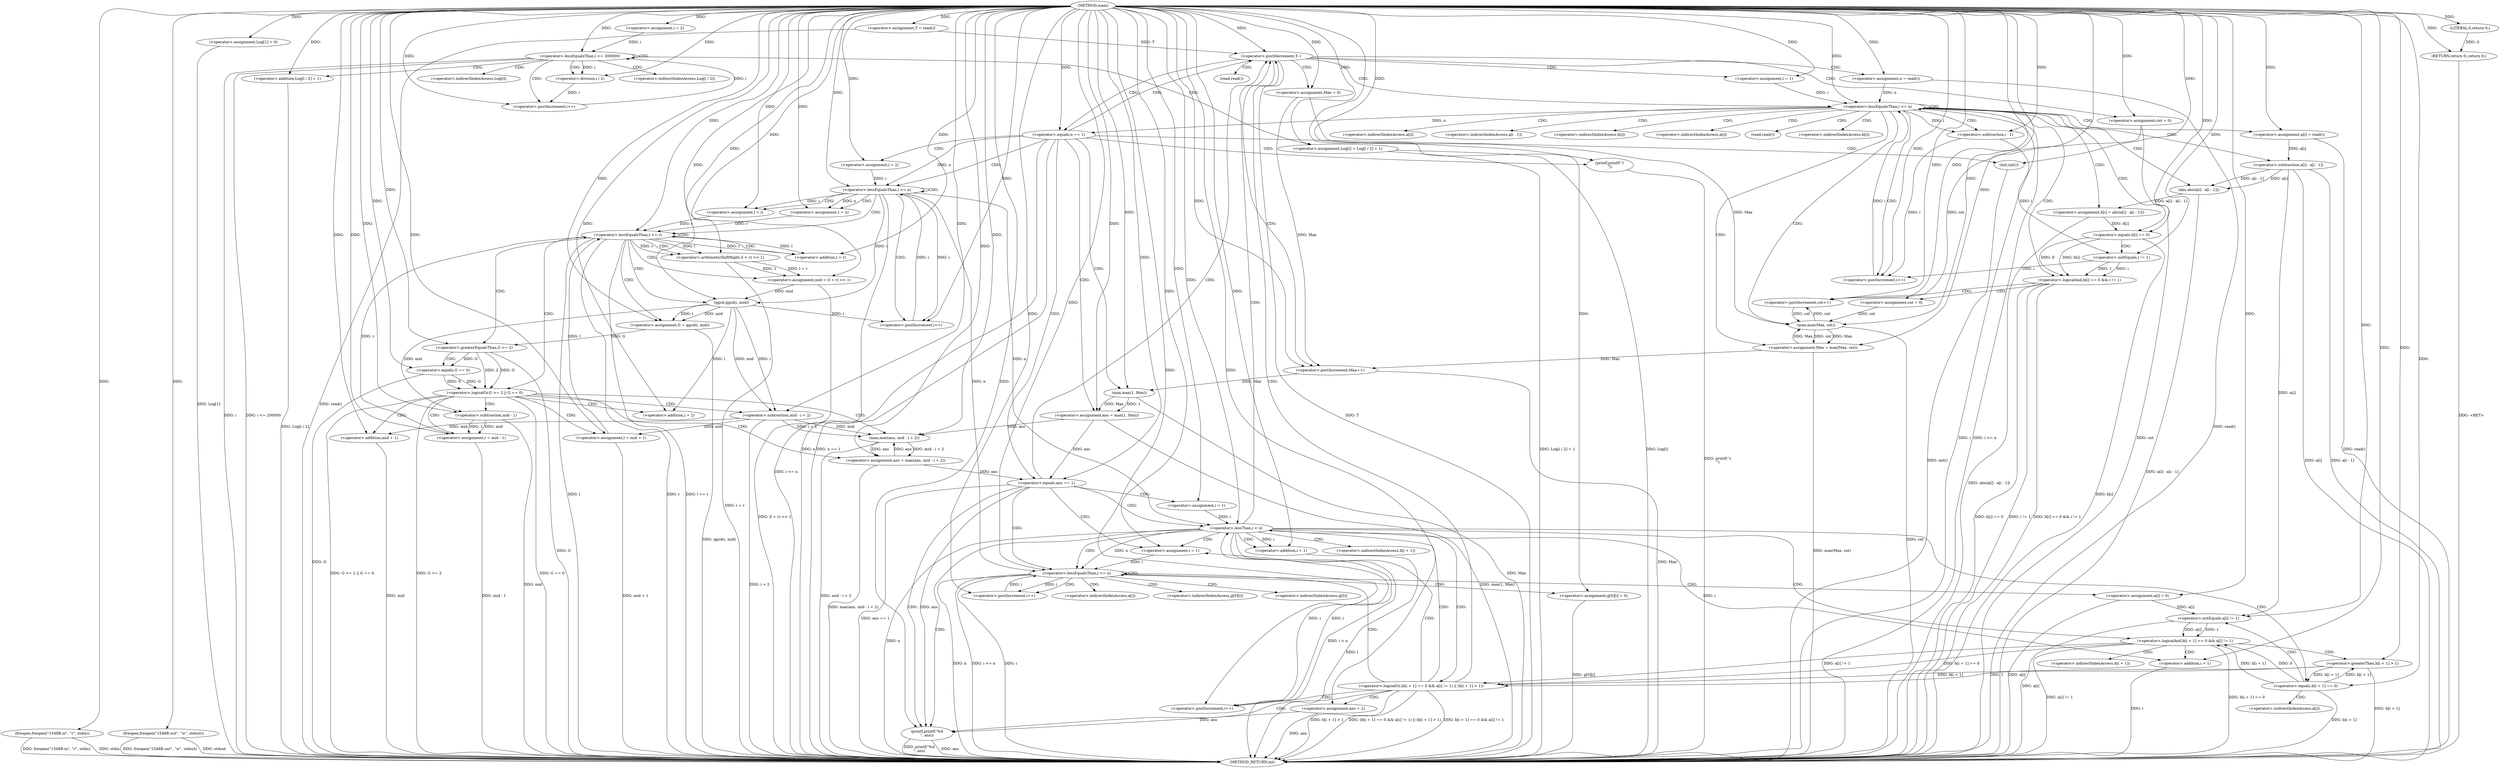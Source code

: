 digraph "main" {  
"1000340" [label = "(METHOD,main)" ]
"1000599" [label = "(METHOD_RETURN,int)" ]
"1000342" [label = "(freopen,freopen(\"1548B.in\", \"r\", stdin))" ]
"1000346" [label = "(freopen,freopen(\"1548B.out\", \"w\", stdout))" ]
"1000350" [label = "(<operator>.assignment,T = read())" ]
"1000353" [label = "(<operator>.assignment,Log[1] = 0)" ]
"1000597" [label = "(RETURN,return 0;,return 0;)" ]
"1000360" [label = "(<operator>.assignment,i = 2)" ]
"1000363" [label = "(<operator>.lessEqualsThan,i <= 200000)" ]
"1000366" [label = "(<operator>.postIncrement,i++)" ]
"1000368" [label = "(<operator>.assignment,Log[i] = Log[i / 2] + 1)" ]
"1000380" [label = "(<operator>.postDecrement,T--)" ]
"1000598" [label = "(LITERAL,0,return 0;)" ]
"1000383" [label = "(<operator>.assignment,n = read())" ]
"1000387" [label = "(<operator>.assignment,cnt = 0)" ]
"1000391" [label = "(<operator>.assignment,Max = 0)" ]
"1000445" [label = "(<operator>.postIncrement,Max++)" ]
"1000456" [label = "(<operator>.assignment,ans = max(1, Max))" ]
"1000461" [label = "(init,init())" ]
"1000594" [label = "(printf,printf(\"%d\n\", ans))" ]
"1000372" [label = "(<operator>.addition,Log[i / 2] + 1)" ]
"1000396" [label = "(<operator>.assignment,i = 1)" ]
"1000399" [label = "(<operator>.lessEqualsThan,i <= n)" ]
"1000402" [label = "(<operator>.postIncrement,i++)" ]
"1000448" [label = "(<operator>.equals,n == 1)" ]
"1000464" [label = "(<operator>.assignment,i = 2)" ]
"1000467" [label = "(<operator>.lessEqualsThan,i <= n)" ]
"1000470" [label = "(<operator>.postIncrement,i++)" ]
"1000530" [label = "(<operator>.equals,ans == 1)" ]
"1000573" [label = "(<operator>.assignment,i = 1)" ]
"1000576" [label = "(<operator>.lessEqualsThan,i <= n)" ]
"1000579" [label = "(<operator>.postIncrement,i++)" ]
"1000405" [label = "(<operator>.assignment,a[i] = read())" ]
"1000410" [label = "(<operator>.assignment,b[i] = abs(a[i] - a[i - 1]))" ]
"1000440" [label = "(<operator>.assignment,Max = max(Max, cnt))" ]
"1000452" [label = "(printf,printf(\"1\n\"))" ]
"1000458" [label = "(max,max(1, Max))" ]
"1000474" [label = "(<operator>.assignment,l = i)" ]
"1000478" [label = "(<operator>.assignment,r = n)" ]
"1000582" [label = "(<operator>.assignment,a[i] = 0)" ]
"1000587" [label = "(<operator>.assignment,g[0][i] = 0)" ]
"1000375" [label = "(<operator>.division,i / 2)" ]
"1000425" [label = "(<operator>.logicalAnd,b[i] == 0 && i != 1)" ]
"1000434" [label = "(<operator>.postIncrement,cnt++)" ]
"1000482" [label = "(<operator>.lessEqualsThan,l <= r)" ]
"1000536" [label = "(<operator>.assignment,i = 1)" ]
"1000539" [label = "(<operator>.lessThan,i < n)" ]
"1000542" [label = "(<operator>.postIncrement,i++)" ]
"1000414" [label = "(abs,abs(a[i] - a[i - 1]))" ]
"1000437" [label = "(<operator>.assignment,cnt = 0)" ]
"1000442" [label = "(max,max(Max, cnt))" ]
"1000487" [label = "(<operator>.assignment,mid = (l + r) >> 1)" ]
"1000495" [label = "(<operator>.assignment,G = qgcd(i, mid))" ]
"1000545" [label = "(<operator>.logicalOr,(b[i + 1] == 0 && a[i] != 1) || (b[i + 1] > 1))" ]
"1000415" [label = "(<operator>.subtraction,a[i] - a[i - 1])" ]
"1000426" [label = "(<operator>.equals,b[i] == 0)" ]
"1000431" [label = "(<operator>.notEquals,i != 1)" ]
"1000501" [label = "(<operator>.logicalOr,G >= 2 || G == 0)" ]
"1000567" [label = "(<operator>.assignment,ans = 2)" ]
"1000489" [label = "(<operator>.arithmeticShiftRight,(l + r) >> 1)" ]
"1000497" [label = "(qgcd,qgcd(i, mid))" ]
"1000509" [label = "(<operator>.assignment,ans = max(ans, mid - i + 2))" ]
"1000518" [label = "(<operator>.assignment,l = mid + 1)" ]
"1000524" [label = "(<operator>.assignment,r = mid - 1)" ]
"1000546" [label = "(<operator>.logicalAnd,b[i + 1] == 0 && a[i] != 1)" ]
"1000559" [label = "(<operator>.greaterThan,b[i + 1] > 1)" ]
"1000421" [label = "(<operator>.subtraction,i - 1)" ]
"1000490" [label = "(<operator>.addition,l + r)" ]
"1000502" [label = "(<operator>.greaterEqualsThan,G >= 2)" ]
"1000505" [label = "(<operator>.equals,G == 0)" ]
"1000547" [label = "(<operator>.equals,b[i + 1] == 0)" ]
"1000554" [label = "(<operator>.notEquals,a[i] != 1)" ]
"1000511" [label = "(max,max(ans, mid - i + 2))" ]
"1000520" [label = "(<operator>.addition,mid + 1)" ]
"1000526" [label = "(<operator>.subtraction,mid - 1)" ]
"1000562" [label = "(<operator>.addition,i + 1)" ]
"1000513" [label = "(<operator>.subtraction,mid - i + 2)" ]
"1000550" [label = "(<operator>.addition,i + 1)" ]
"1000515" [label = "(<operator>.addition,i + 2)" ]
"1000369" [label = "(<operator>.indirectIndexAccess,Log[i])" ]
"1000373" [label = "(<operator>.indirectIndexAccess,Log[i / 2])" ]
"1000385" [label = "(read,read())" ]
"1000406" [label = "(<operator>.indirectIndexAccess,a[i])" ]
"1000409" [label = "(read,read())" ]
"1000411" [label = "(<operator>.indirectIndexAccess,b[i])" ]
"1000583" [label = "(<operator>.indirectIndexAccess,a[i])" ]
"1000588" [label = "(<operator>.indirectIndexAccess,g[0][i])" ]
"1000589" [label = "(<operator>.indirectIndexAccess,g[0])" ]
"1000416" [label = "(<operator>.indirectIndexAccess,a[i])" ]
"1000419" [label = "(<operator>.indirectIndexAccess,a[i - 1])" ]
"1000427" [label = "(<operator>.indirectIndexAccess,b[i])" ]
"1000560" [label = "(<operator>.indirectIndexAccess,b[i + 1])" ]
"1000548" [label = "(<operator>.indirectIndexAccess,b[i + 1])" ]
"1000555" [label = "(<operator>.indirectIndexAccess,a[i])" ]
  "1000597" -> "1000599"  [ label = "DDG: <RET>"] 
  "1000342" -> "1000599"  [ label = "DDG: freopen(\"1548B.in\", \"r\", stdin)"] 
  "1000346" -> "1000599"  [ label = "DDG: freopen(\"1548B.out\", \"w\", stdout)"] 
  "1000350" -> "1000599"  [ label = "DDG: read()"] 
  "1000353" -> "1000599"  [ label = "DDG: Log[1]"] 
  "1000363" -> "1000599"  [ label = "DDG: i"] 
  "1000363" -> "1000599"  [ label = "DDG: i <= 200000"] 
  "1000380" -> "1000599"  [ label = "DDG: T"] 
  "1000383" -> "1000599"  [ label = "DDG: read()"] 
  "1000387" -> "1000599"  [ label = "DDG: cnt"] 
  "1000399" -> "1000599"  [ label = "DDG: i"] 
  "1000399" -> "1000599"  [ label = "DDG: i <= n"] 
  "1000445" -> "1000599"  [ label = "DDG: Max"] 
  "1000448" -> "1000599"  [ label = "DDG: n"] 
  "1000448" -> "1000599"  [ label = "DDG: n == 1"] 
  "1000458" -> "1000599"  [ label = "DDG: Max"] 
  "1000456" -> "1000599"  [ label = "DDG: max(1, Max)"] 
  "1000461" -> "1000599"  [ label = "DDG: init()"] 
  "1000467" -> "1000599"  [ label = "DDG: i <= n"] 
  "1000530" -> "1000599"  [ label = "DDG: ans == 1"] 
  "1000539" -> "1000599"  [ label = "DDG: n"] 
  "1000539" -> "1000599"  [ label = "DDG: i < n"] 
  "1000550" -> "1000599"  [ label = "DDG: i"] 
  "1000547" -> "1000599"  [ label = "DDG: b[i + 1]"] 
  "1000546" -> "1000599"  [ label = "DDG: b[i + 1] == 0"] 
  "1000554" -> "1000599"  [ label = "DDG: a[i]"] 
  "1000546" -> "1000599"  [ label = "DDG: a[i] != 1"] 
  "1000545" -> "1000599"  [ label = "DDG: b[i + 1] == 0 && a[i] != 1"] 
  "1000562" -> "1000599"  [ label = "DDG: i"] 
  "1000559" -> "1000599"  [ label = "DDG: b[i + 1]"] 
  "1000545" -> "1000599"  [ label = "DDG: b[i + 1] > 1"] 
  "1000545" -> "1000599"  [ label = "DDG: (b[i + 1] == 0 && a[i] != 1) || (b[i + 1] > 1)"] 
  "1000567" -> "1000599"  [ label = "DDG: ans"] 
  "1000576" -> "1000599"  [ label = "DDG: i"] 
  "1000576" -> "1000599"  [ label = "DDG: n"] 
  "1000576" -> "1000599"  [ label = "DDG: i <= n"] 
  "1000594" -> "1000599"  [ label = "DDG: ans"] 
  "1000594" -> "1000599"  [ label = "DDG: printf(\"%d\n\", ans)"] 
  "1000582" -> "1000599"  [ label = "DDG: a[i]"] 
  "1000587" -> "1000599"  [ label = "DDG: g[0][i]"] 
  "1000482" -> "1000599"  [ label = "DDG: l"] 
  "1000482" -> "1000599"  [ label = "DDG: r"] 
  "1000482" -> "1000599"  [ label = "DDG: l <= r"] 
  "1000489" -> "1000599"  [ label = "DDG: l + r"] 
  "1000487" -> "1000599"  [ label = "DDG: (l + r) >> 1"] 
  "1000495" -> "1000599"  [ label = "DDG: qgcd(i, mid)"] 
  "1000502" -> "1000599"  [ label = "DDG: G"] 
  "1000501" -> "1000599"  [ label = "DDG: G >= 2"] 
  "1000505" -> "1000599"  [ label = "DDG: G"] 
  "1000501" -> "1000599"  [ label = "DDG: G == 0"] 
  "1000501" -> "1000599"  [ label = "DDG: G >= 2 || G == 0"] 
  "1000526" -> "1000599"  [ label = "DDG: mid"] 
  "1000524" -> "1000599"  [ label = "DDG: mid - 1"] 
  "1000513" -> "1000599"  [ label = "DDG: i + 2"] 
  "1000511" -> "1000599"  [ label = "DDG: mid - i + 2"] 
  "1000509" -> "1000599"  [ label = "DDG: max(ans, mid - i + 2)"] 
  "1000520" -> "1000599"  [ label = "DDG: mid"] 
  "1000518" -> "1000599"  [ label = "DDG: mid + 1"] 
  "1000452" -> "1000599"  [ label = "DDG: printf(\"1\n\")"] 
  "1000405" -> "1000599"  [ label = "DDG: read()"] 
  "1000415" -> "1000599"  [ label = "DDG: a[i]"] 
  "1000415" -> "1000599"  [ label = "DDG: a[i - 1]"] 
  "1000414" -> "1000599"  [ label = "DDG: a[i] - a[i - 1]"] 
  "1000410" -> "1000599"  [ label = "DDG: abs(a[i] - a[i - 1])"] 
  "1000426" -> "1000599"  [ label = "DDG: b[i]"] 
  "1000425" -> "1000599"  [ label = "DDG: b[i] == 0"] 
  "1000425" -> "1000599"  [ label = "DDG: i != 1"] 
  "1000425" -> "1000599"  [ label = "DDG: b[i] == 0 && i != 1"] 
  "1000442" -> "1000599"  [ label = "DDG: cnt"] 
  "1000440" -> "1000599"  [ label = "DDG: max(Max, cnt)"] 
  "1000368" -> "1000599"  [ label = "DDG: Log[i]"] 
  "1000372" -> "1000599"  [ label = "DDG: Log[i / 2]"] 
  "1000368" -> "1000599"  [ label = "DDG: Log[i / 2] + 1"] 
  "1000346" -> "1000599"  [ label = "DDG: stdout"] 
  "1000342" -> "1000599"  [ label = "DDG: stdin"] 
  "1000340" -> "1000350"  [ label = "DDG: "] 
  "1000340" -> "1000353"  [ label = "DDG: "] 
  "1000598" -> "1000597"  [ label = "DDG: 0"] 
  "1000340" -> "1000597"  [ label = "DDG: "] 
  "1000340" -> "1000342"  [ label = "DDG: "] 
  "1000340" -> "1000346"  [ label = "DDG: "] 
  "1000340" -> "1000360"  [ label = "DDG: "] 
  "1000340" -> "1000368"  [ label = "DDG: "] 
  "1000340" -> "1000598"  [ label = "DDG: "] 
  "1000360" -> "1000363"  [ label = "DDG: i"] 
  "1000366" -> "1000363"  [ label = "DDG: i"] 
  "1000340" -> "1000363"  [ label = "DDG: "] 
  "1000375" -> "1000366"  [ label = "DDG: i"] 
  "1000340" -> "1000366"  [ label = "DDG: "] 
  "1000350" -> "1000380"  [ label = "DDG: T"] 
  "1000340" -> "1000380"  [ label = "DDG: "] 
  "1000340" -> "1000383"  [ label = "DDG: "] 
  "1000340" -> "1000387"  [ label = "DDG: "] 
  "1000340" -> "1000391"  [ label = "DDG: "] 
  "1000458" -> "1000456"  [ label = "DDG: 1"] 
  "1000458" -> "1000456"  [ label = "DDG: Max"] 
  "1000340" -> "1000461"  [ label = "DDG: "] 
  "1000340" -> "1000372"  [ label = "DDG: "] 
  "1000340" -> "1000396"  [ label = "DDG: "] 
  "1000391" -> "1000445"  [ label = "DDG: Max"] 
  "1000440" -> "1000445"  [ label = "DDG: Max"] 
  "1000340" -> "1000445"  [ label = "DDG: "] 
  "1000340" -> "1000456"  [ label = "DDG: "] 
  "1000340" -> "1000464"  [ label = "DDG: "] 
  "1000340" -> "1000573"  [ label = "DDG: "] 
  "1000340" -> "1000594"  [ label = "DDG: "] 
  "1000530" -> "1000594"  [ label = "DDG: ans"] 
  "1000567" -> "1000594"  [ label = "DDG: ans"] 
  "1000396" -> "1000399"  [ label = "DDG: i"] 
  "1000402" -> "1000399"  [ label = "DDG: i"] 
  "1000340" -> "1000399"  [ label = "DDG: "] 
  "1000383" -> "1000399"  [ label = "DDG: n"] 
  "1000421" -> "1000402"  [ label = "DDG: i"] 
  "1000431" -> "1000402"  [ label = "DDG: i"] 
  "1000340" -> "1000402"  [ label = "DDG: "] 
  "1000340" -> "1000405"  [ label = "DDG: "] 
  "1000414" -> "1000410"  [ label = "DDG: a[i] - a[i - 1]"] 
  "1000442" -> "1000440"  [ label = "DDG: Max"] 
  "1000442" -> "1000440"  [ label = "DDG: cnt"] 
  "1000399" -> "1000448"  [ label = "DDG: n"] 
  "1000340" -> "1000448"  [ label = "DDG: "] 
  "1000340" -> "1000458"  [ label = "DDG: "] 
  "1000445" -> "1000458"  [ label = "DDG: Max"] 
  "1000464" -> "1000467"  [ label = "DDG: i"] 
  "1000470" -> "1000467"  [ label = "DDG: i"] 
  "1000340" -> "1000467"  [ label = "DDG: "] 
  "1000448" -> "1000467"  [ label = "DDG: n"] 
  "1000497" -> "1000470"  [ label = "DDG: i"] 
  "1000340" -> "1000470"  [ label = "DDG: "] 
  "1000467" -> "1000470"  [ label = "DDG: i"] 
  "1000467" -> "1000474"  [ label = "DDG: i"] 
  "1000340" -> "1000474"  [ label = "DDG: "] 
  "1000467" -> "1000478"  [ label = "DDG: n"] 
  "1000340" -> "1000478"  [ label = "DDG: "] 
  "1000456" -> "1000530"  [ label = "DDG: ans"] 
  "1000509" -> "1000530"  [ label = "DDG: ans"] 
  "1000340" -> "1000530"  [ label = "DDG: "] 
  "1000573" -> "1000576"  [ label = "DDG: i"] 
  "1000579" -> "1000576"  [ label = "DDG: i"] 
  "1000340" -> "1000576"  [ label = "DDG: "] 
  "1000467" -> "1000576"  [ label = "DDG: n"] 
  "1000539" -> "1000576"  [ label = "DDG: n"] 
  "1000576" -> "1000579"  [ label = "DDG: i"] 
  "1000340" -> "1000579"  [ label = "DDG: "] 
  "1000340" -> "1000582"  [ label = "DDG: "] 
  "1000340" -> "1000587"  [ label = "DDG: "] 
  "1000363" -> "1000375"  [ label = "DDG: i"] 
  "1000340" -> "1000375"  [ label = "DDG: "] 
  "1000340" -> "1000440"  [ label = "DDG: "] 
  "1000340" -> "1000452"  [ label = "DDG: "] 
  "1000340" -> "1000536"  [ label = "DDG: "] 
  "1000415" -> "1000414"  [ label = "DDG: a[i]"] 
  "1000415" -> "1000414"  [ label = "DDG: a[i - 1]"] 
  "1000426" -> "1000425"  [ label = "DDG: 0"] 
  "1000426" -> "1000425"  [ label = "DDG: b[i]"] 
  "1000431" -> "1000425"  [ label = "DDG: i"] 
  "1000431" -> "1000425"  [ label = "DDG: 1"] 
  "1000387" -> "1000434"  [ label = "DDG: cnt"] 
  "1000442" -> "1000434"  [ label = "DDG: cnt"] 
  "1000340" -> "1000434"  [ label = "DDG: "] 
  "1000340" -> "1000437"  [ label = "DDG: "] 
  "1000391" -> "1000442"  [ label = "DDG: Max"] 
  "1000440" -> "1000442"  [ label = "DDG: Max"] 
  "1000340" -> "1000442"  [ label = "DDG: "] 
  "1000437" -> "1000442"  [ label = "DDG: cnt"] 
  "1000434" -> "1000442"  [ label = "DDG: cnt"] 
  "1000474" -> "1000482"  [ label = "DDG: l"] 
  "1000518" -> "1000482"  [ label = "DDG: l"] 
  "1000340" -> "1000482"  [ label = "DDG: "] 
  "1000478" -> "1000482"  [ label = "DDG: r"] 
  "1000524" -> "1000482"  [ label = "DDG: r"] 
  "1000489" -> "1000487"  [ label = "DDG: l + r"] 
  "1000489" -> "1000487"  [ label = "DDG: 1"] 
  "1000497" -> "1000495"  [ label = "DDG: i"] 
  "1000497" -> "1000495"  [ label = "DDG: mid"] 
  "1000536" -> "1000539"  [ label = "DDG: i"] 
  "1000542" -> "1000539"  [ label = "DDG: i"] 
  "1000340" -> "1000539"  [ label = "DDG: "] 
  "1000467" -> "1000539"  [ label = "DDG: n"] 
  "1000340" -> "1000542"  [ label = "DDG: "] 
  "1000539" -> "1000542"  [ label = "DDG: i"] 
  "1000405" -> "1000415"  [ label = "DDG: a[i]"] 
  "1000410" -> "1000426"  [ label = "DDG: b[i]"] 
  "1000340" -> "1000426"  [ label = "DDG: "] 
  "1000421" -> "1000431"  [ label = "DDG: i"] 
  "1000340" -> "1000431"  [ label = "DDG: "] 
  "1000340" -> "1000487"  [ label = "DDG: "] 
  "1000340" -> "1000495"  [ label = "DDG: "] 
  "1000546" -> "1000545"  [ label = "DDG: a[i] != 1"] 
  "1000546" -> "1000545"  [ label = "DDG: b[i + 1] == 0"] 
  "1000559" -> "1000545"  [ label = "DDG: 1"] 
  "1000559" -> "1000545"  [ label = "DDG: b[i + 1]"] 
  "1000340" -> "1000567"  [ label = "DDG: "] 
  "1000482" -> "1000489"  [ label = "DDG: l"] 
  "1000340" -> "1000489"  [ label = "DDG: "] 
  "1000482" -> "1000489"  [ label = "DDG: r"] 
  "1000340" -> "1000497"  [ label = "DDG: "] 
  "1000467" -> "1000497"  [ label = "DDG: i"] 
  "1000487" -> "1000497"  [ label = "DDG: mid"] 
  "1000502" -> "1000501"  [ label = "DDG: 2"] 
  "1000502" -> "1000501"  [ label = "DDG: G"] 
  "1000505" -> "1000501"  [ label = "DDG: G"] 
  "1000505" -> "1000501"  [ label = "DDG: 0"] 
  "1000511" -> "1000509"  [ label = "DDG: ans"] 
  "1000511" -> "1000509"  [ label = "DDG: mid - i + 2"] 
  "1000340" -> "1000518"  [ label = "DDG: "] 
  "1000513" -> "1000518"  [ label = "DDG: mid"] 
  "1000526" -> "1000524"  [ label = "DDG: 1"] 
  "1000526" -> "1000524"  [ label = "DDG: mid"] 
  "1000547" -> "1000546"  [ label = "DDG: 0"] 
  "1000547" -> "1000546"  [ label = "DDG: b[i + 1]"] 
  "1000554" -> "1000546"  [ label = "DDG: 1"] 
  "1000554" -> "1000546"  [ label = "DDG: a[i]"] 
  "1000547" -> "1000559"  [ label = "DDG: b[i + 1]"] 
  "1000340" -> "1000559"  [ label = "DDG: "] 
  "1000399" -> "1000421"  [ label = "DDG: i"] 
  "1000340" -> "1000421"  [ label = "DDG: "] 
  "1000482" -> "1000490"  [ label = "DDG: l"] 
  "1000340" -> "1000490"  [ label = "DDG: "] 
  "1000482" -> "1000490"  [ label = "DDG: r"] 
  "1000495" -> "1000502"  [ label = "DDG: G"] 
  "1000340" -> "1000502"  [ label = "DDG: "] 
  "1000502" -> "1000505"  [ label = "DDG: G"] 
  "1000340" -> "1000505"  [ label = "DDG: "] 
  "1000340" -> "1000509"  [ label = "DDG: "] 
  "1000340" -> "1000524"  [ label = "DDG: "] 
  "1000559" -> "1000547"  [ label = "DDG: b[i + 1]"] 
  "1000340" -> "1000547"  [ label = "DDG: "] 
  "1000582" -> "1000554"  [ label = "DDG: a[i]"] 
  "1000415" -> "1000554"  [ label = "DDG: a[i]"] 
  "1000340" -> "1000554"  [ label = "DDG: "] 
  "1000456" -> "1000511"  [ label = "DDG: ans"] 
  "1000509" -> "1000511"  [ label = "DDG: ans"] 
  "1000340" -> "1000511"  [ label = "DDG: "] 
  "1000513" -> "1000511"  [ label = "DDG: mid"] 
  "1000513" -> "1000511"  [ label = "DDG: i + 2"] 
  "1000513" -> "1000520"  [ label = "DDG: mid"] 
  "1000340" -> "1000520"  [ label = "DDG: "] 
  "1000497" -> "1000526"  [ label = "DDG: mid"] 
  "1000340" -> "1000526"  [ label = "DDG: "] 
  "1000340" -> "1000562"  [ label = "DDG: "] 
  "1000539" -> "1000562"  [ label = "DDG: i"] 
  "1000497" -> "1000513"  [ label = "DDG: mid"] 
  "1000340" -> "1000513"  [ label = "DDG: "] 
  "1000497" -> "1000513"  [ label = "DDG: i"] 
  "1000539" -> "1000550"  [ label = "DDG: i"] 
  "1000340" -> "1000550"  [ label = "DDG: "] 
  "1000497" -> "1000515"  [ label = "DDG: i"] 
  "1000340" -> "1000515"  [ label = "DDG: "] 
  "1000363" -> "1000368"  [ label = "CDG: "] 
  "1000363" -> "1000372"  [ label = "CDG: "] 
  "1000363" -> "1000369"  [ label = "CDG: "] 
  "1000363" -> "1000373"  [ label = "CDG: "] 
  "1000363" -> "1000375"  [ label = "CDG: "] 
  "1000363" -> "1000363"  [ label = "CDG: "] 
  "1000363" -> "1000366"  [ label = "CDG: "] 
  "1000380" -> "1000387"  [ label = "CDG: "] 
  "1000380" -> "1000396"  [ label = "CDG: "] 
  "1000380" -> "1000448"  [ label = "CDG: "] 
  "1000380" -> "1000383"  [ label = "CDG: "] 
  "1000380" -> "1000391"  [ label = "CDG: "] 
  "1000380" -> "1000445"  [ label = "CDG: "] 
  "1000380" -> "1000399"  [ label = "CDG: "] 
  "1000380" -> "1000385"  [ label = "CDG: "] 
  "1000399" -> "1000410"  [ label = "CDG: "] 
  "1000399" -> "1000402"  [ label = "CDG: "] 
  "1000399" -> "1000442"  [ label = "CDG: "] 
  "1000399" -> "1000414"  [ label = "CDG: "] 
  "1000399" -> "1000419"  [ label = "CDG: "] 
  "1000399" -> "1000399"  [ label = "CDG: "] 
  "1000399" -> "1000426"  [ label = "CDG: "] 
  "1000399" -> "1000409"  [ label = "CDG: "] 
  "1000399" -> "1000406"  [ label = "CDG: "] 
  "1000399" -> "1000415"  [ label = "CDG: "] 
  "1000399" -> "1000405"  [ label = "CDG: "] 
  "1000399" -> "1000427"  [ label = "CDG: "] 
  "1000399" -> "1000440"  [ label = "CDG: "] 
  "1000399" -> "1000421"  [ label = "CDG: "] 
  "1000399" -> "1000425"  [ label = "CDG: "] 
  "1000399" -> "1000411"  [ label = "CDG: "] 
  "1000399" -> "1000416"  [ label = "CDG: "] 
  "1000448" -> "1000456"  [ label = "CDG: "] 
  "1000448" -> "1000464"  [ label = "CDG: "] 
  "1000448" -> "1000461"  [ label = "CDG: "] 
  "1000448" -> "1000467"  [ label = "CDG: "] 
  "1000448" -> "1000458"  [ label = "CDG: "] 
  "1000448" -> "1000530"  [ label = "CDG: "] 
  "1000448" -> "1000380"  [ label = "CDG: "] 
  "1000448" -> "1000452"  [ label = "CDG: "] 
  "1000467" -> "1000470"  [ label = "CDG: "] 
  "1000467" -> "1000474"  [ label = "CDG: "] 
  "1000467" -> "1000482"  [ label = "CDG: "] 
  "1000467" -> "1000467"  [ label = "CDG: "] 
  "1000467" -> "1000478"  [ label = "CDG: "] 
  "1000530" -> "1000536"  [ label = "CDG: "] 
  "1000530" -> "1000594"  [ label = "CDG: "] 
  "1000530" -> "1000573"  [ label = "CDG: "] 
  "1000530" -> "1000380"  [ label = "CDG: "] 
  "1000530" -> "1000576"  [ label = "CDG: "] 
  "1000530" -> "1000539"  [ label = "CDG: "] 
  "1000576" -> "1000582"  [ label = "CDG: "] 
  "1000576" -> "1000579"  [ label = "CDG: "] 
  "1000576" -> "1000587"  [ label = "CDG: "] 
  "1000576" -> "1000588"  [ label = "CDG: "] 
  "1000576" -> "1000589"  [ label = "CDG: "] 
  "1000576" -> "1000576"  [ label = "CDG: "] 
  "1000576" -> "1000583"  [ label = "CDG: "] 
  "1000425" -> "1000437"  [ label = "CDG: "] 
  "1000425" -> "1000434"  [ label = "CDG: "] 
  "1000482" -> "1000490"  [ label = "CDG: "] 
  "1000482" -> "1000495"  [ label = "CDG: "] 
  "1000482" -> "1000502"  [ label = "CDG: "] 
  "1000482" -> "1000497"  [ label = "CDG: "] 
  "1000482" -> "1000482"  [ label = "CDG: "] 
  "1000482" -> "1000487"  [ label = "CDG: "] 
  "1000482" -> "1000501"  [ label = "CDG: "] 
  "1000482" -> "1000489"  [ label = "CDG: "] 
  "1000539" -> "1000550"  [ label = "CDG: "] 
  "1000539" -> "1000545"  [ label = "CDG: "] 
  "1000539" -> "1000548"  [ label = "CDG: "] 
  "1000539" -> "1000594"  [ label = "CDG: "] 
  "1000539" -> "1000573"  [ label = "CDG: "] 
  "1000539" -> "1000380"  [ label = "CDG: "] 
  "1000539" -> "1000547"  [ label = "CDG: "] 
  "1000539" -> "1000576"  [ label = "CDG: "] 
  "1000539" -> "1000546"  [ label = "CDG: "] 
  "1000426" -> "1000431"  [ label = "CDG: "] 
  "1000545" -> "1000542"  [ label = "CDG: "] 
  "1000545" -> "1000567"  [ label = "CDG: "] 
  "1000545" -> "1000539"  [ label = "CDG: "] 
  "1000545" -> "1000594"  [ label = "CDG: "] 
  "1000545" -> "1000573"  [ label = "CDG: "] 
  "1000545" -> "1000380"  [ label = "CDG: "] 
  "1000545" -> "1000576"  [ label = "CDG: "] 
  "1000501" -> "1000520"  [ label = "CDG: "] 
  "1000501" -> "1000518"  [ label = "CDG: "] 
  "1000501" -> "1000524"  [ label = "CDG: "] 
  "1000501" -> "1000511"  [ label = "CDG: "] 
  "1000501" -> "1000513"  [ label = "CDG: "] 
  "1000501" -> "1000526"  [ label = "CDG: "] 
  "1000501" -> "1000515"  [ label = "CDG: "] 
  "1000501" -> "1000509"  [ label = "CDG: "] 
  "1000546" -> "1000560"  [ label = "CDG: "] 
  "1000546" -> "1000559"  [ label = "CDG: "] 
  "1000546" -> "1000562"  [ label = "CDG: "] 
  "1000502" -> "1000505"  [ label = "CDG: "] 
  "1000547" -> "1000555"  [ label = "CDG: "] 
  "1000547" -> "1000554"  [ label = "CDG: "] 
}
